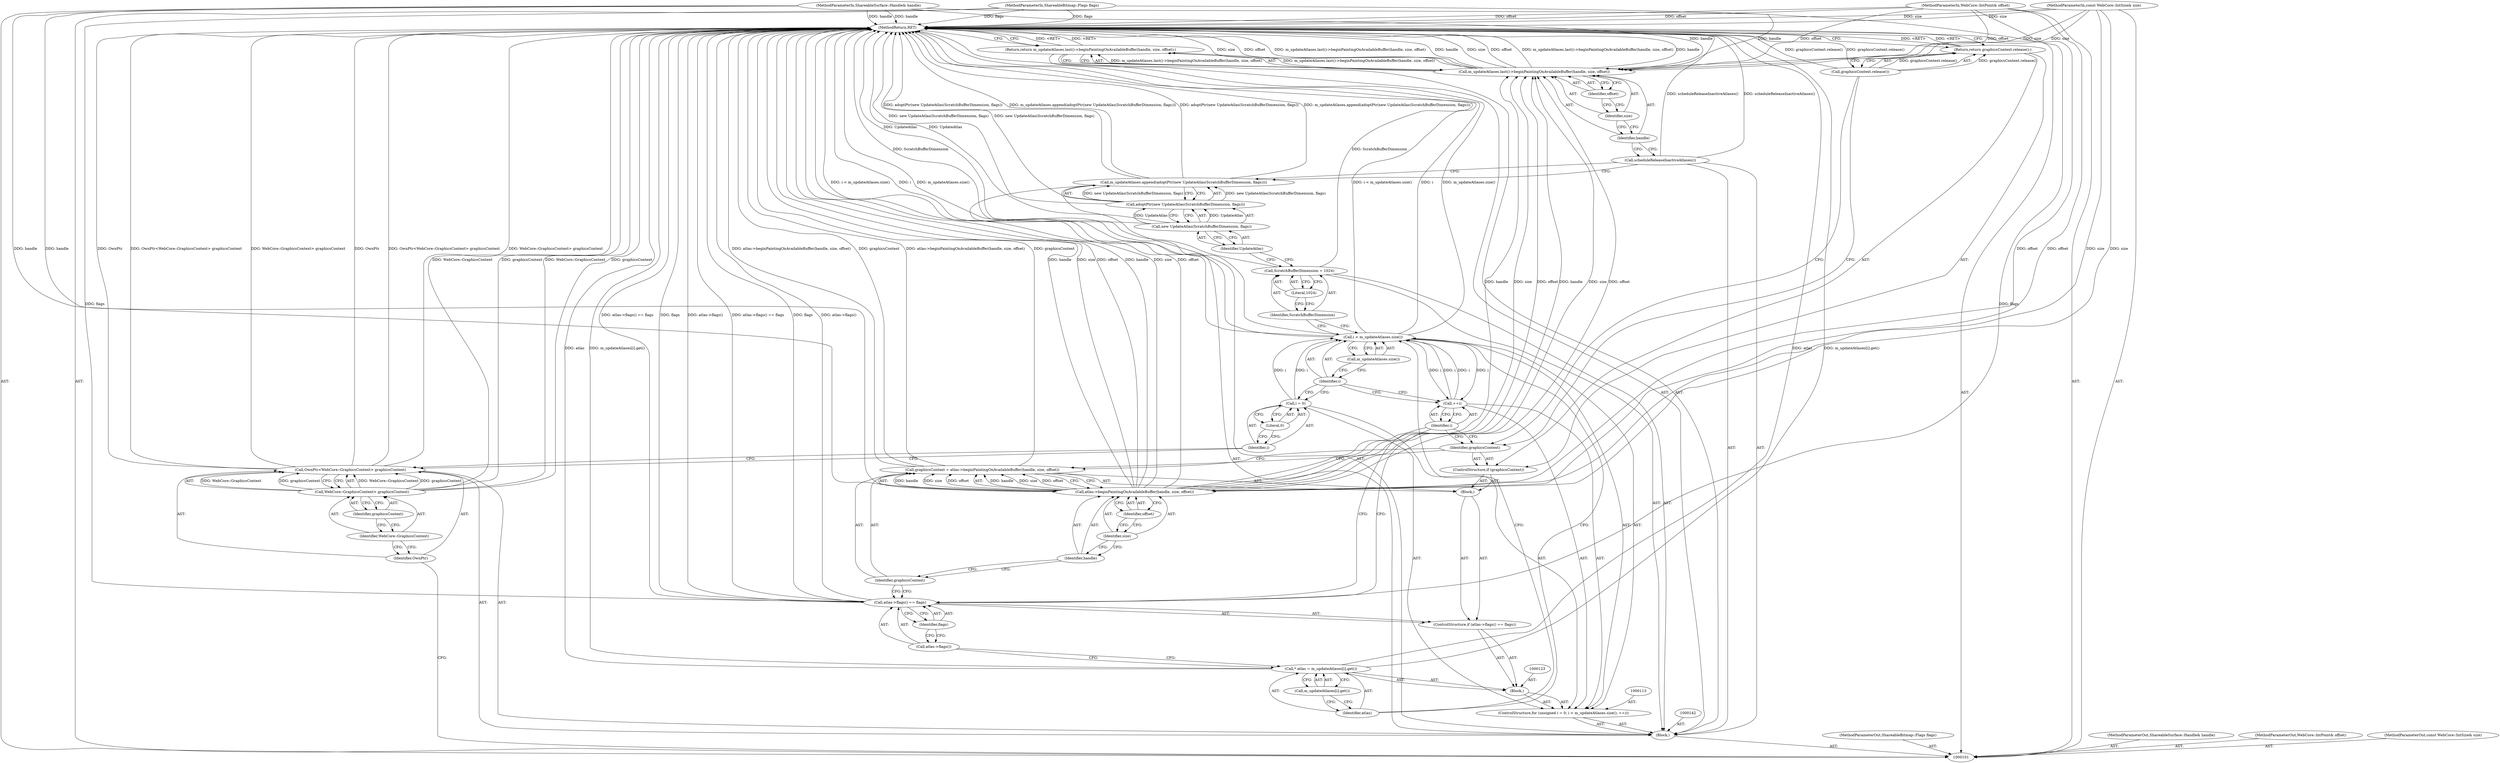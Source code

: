digraph "0_Chrome_d31f450c723ba46b53c1762e51188557447d85fd_0" {
"1000103" [label="(MethodParameterIn,ShareableBitmap::Flags flags)"];
"1000232" [label="(MethodParameterOut,ShareableBitmap::Flags flags)"];
"1000104" [label="(MethodParameterIn,ShareableSurface::Handle& handle)"];
"1000233" [label="(MethodParameterOut,ShareableSurface::Handle& handle)"];
"1000105" [label="(MethodParameterIn,WebCore::IntPoint& offset)"];
"1000234" [label="(MethodParameterOut,WebCore::IntPoint& offset)"];
"1000156" [label="(MethodReturn,RET)"];
"1000102" [label="(MethodParameterIn,const WebCore::IntSize& size)"];
"1000231" [label="(MethodParameterOut,const WebCore::IntSize& size)"];
"1000143" [label="(Call,ScratchBufferDimension = 1024)"];
"1000144" [label="(Identifier,ScratchBufferDimension)"];
"1000145" [label="(Literal,1024)"];
"1000147" [label="(Call,adoptPtr(new UpdateAtlas(ScratchBufferDimension, flags)))"];
"1000148" [label="(Call,new UpdateAtlas(ScratchBufferDimension, flags))"];
"1000149" [label="(Identifier,UpdateAtlas)"];
"1000146" [label="(Call,m_updateAtlases.append(adoptPtr(new UpdateAtlas(ScratchBufferDimension, flags))))"];
"1000150" [label="(Call,scheduleReleaseInactiveAtlases())"];
"1000152" [label="(Call,m_updateAtlases.last()->beginPaintingOnAvailableBuffer(handle, size, offset))"];
"1000151" [label="(Return,return m_updateAtlases.last()->beginPaintingOnAvailableBuffer(handle, size, offset);)"];
"1000153" [label="(Identifier,handle)"];
"1000154" [label="(Identifier,size)"];
"1000155" [label="(Identifier,offset)"];
"1000106" [label="(Block,)"];
"1000109" [label="(Call,WebCore::GraphicsContext> graphicsContext)"];
"1000110" [label="(Identifier,WebCore::GraphicsContext)"];
"1000111" [label="(Identifier,graphicsContext)"];
"1000107" [label="(Call,OwnPtr<WebCore::GraphicsContext> graphicsContext)"];
"1000108" [label="(Identifier,OwnPtr)"];
"1000114" [label="(Call,i = 0)"];
"1000115" [label="(Identifier,i)"];
"1000116" [label="(Literal,0)"];
"1000117" [label="(Call,i < m_updateAtlases.size())"];
"1000118" [label="(Identifier,i)"];
"1000119" [label="(Call,m_updateAtlases.size())"];
"1000112" [label="(ControlStructure,for (unsigned i = 0; i < m_updateAtlases.size(); ++i))"];
"1000120" [label="(Call,++i)"];
"1000121" [label="(Identifier,i)"];
"1000124" [label="(Call,* atlas = m_updateAtlases[i].get())"];
"1000125" [label="(Identifier,atlas)"];
"1000126" [label="(Call,m_updateAtlases[i].get())"];
"1000122" [label="(Block,)"];
"1000128" [label="(Call,atlas->flags() == flags)"];
"1000129" [label="(Call,atlas->flags())"];
"1000130" [label="(Identifier,flags)"];
"1000131" [label="(Block,)"];
"1000127" [label="(ControlStructure,if (atlas->flags() == flags))"];
"1000132" [label="(Call,graphicsContext = atlas->beginPaintingOnAvailableBuffer(handle, size, offset))"];
"1000133" [label="(Identifier,graphicsContext)"];
"1000134" [label="(Call,atlas->beginPaintingOnAvailableBuffer(handle, size, offset))"];
"1000135" [label="(Identifier,handle)"];
"1000136" [label="(Identifier,size)"];
"1000137" [label="(Identifier,offset)"];
"1000138" [label="(ControlStructure,if (graphicsContext))"];
"1000139" [label="(Identifier,graphicsContext)"];
"1000140" [label="(Return,return graphicsContext.release();)"];
"1000141" [label="(Call,graphicsContext.release())"];
"1000103" -> "1000101"  [label="AST: "];
"1000103" -> "1000156"  [label="DDG: flags"];
"1000103" -> "1000128"  [label="DDG: flags"];
"1000232" -> "1000101"  [label="AST: "];
"1000104" -> "1000101"  [label="AST: "];
"1000104" -> "1000156"  [label="DDG: handle"];
"1000104" -> "1000134"  [label="DDG: handle"];
"1000104" -> "1000152"  [label="DDG: handle"];
"1000233" -> "1000101"  [label="AST: "];
"1000105" -> "1000101"  [label="AST: "];
"1000105" -> "1000156"  [label="DDG: offset"];
"1000105" -> "1000134"  [label="DDG: offset"];
"1000105" -> "1000152"  [label="DDG: offset"];
"1000234" -> "1000101"  [label="AST: "];
"1000156" -> "1000101"  [label="AST: "];
"1000156" -> "1000140"  [label="CFG: "];
"1000156" -> "1000151"  [label="CFG: "];
"1000140" -> "1000156"  [label="DDG: <RET>"];
"1000151" -> "1000156"  [label="DDG: <RET>"];
"1000117" -> "1000156"  [label="DDG: i < m_updateAtlases.size()"];
"1000117" -> "1000156"  [label="DDG: i"];
"1000117" -> "1000156"  [label="DDG: m_updateAtlases.size()"];
"1000124" -> "1000156"  [label="DDG: atlas"];
"1000124" -> "1000156"  [label="DDG: m_updateAtlases[i].get()"];
"1000107" -> "1000156"  [label="DDG: OwnPtr"];
"1000107" -> "1000156"  [label="DDG: OwnPtr<WebCore::GraphicsContext> graphicsContext"];
"1000107" -> "1000156"  [label="DDG: WebCore::GraphicsContext> graphicsContext"];
"1000104" -> "1000156"  [label="DDG: handle"];
"1000105" -> "1000156"  [label="DDG: offset"];
"1000152" -> "1000156"  [label="DDG: m_updateAtlases.last()->beginPaintingOnAvailableBuffer(handle, size, offset)"];
"1000152" -> "1000156"  [label="DDG: handle"];
"1000152" -> "1000156"  [label="DDG: size"];
"1000152" -> "1000156"  [label="DDG: offset"];
"1000150" -> "1000156"  [label="DDG: scheduleReleaseInactiveAtlases()"];
"1000128" -> "1000156"  [label="DDG: atlas->flags() == flags"];
"1000128" -> "1000156"  [label="DDG: flags"];
"1000128" -> "1000156"  [label="DDG: atlas->flags()"];
"1000146" -> "1000156"  [label="DDG: m_updateAtlases.append(adoptPtr(new UpdateAtlas(ScratchBufferDimension, flags)))"];
"1000146" -> "1000156"  [label="DDG: adoptPtr(new UpdateAtlas(ScratchBufferDimension, flags))"];
"1000141" -> "1000156"  [label="DDG: graphicsContext.release()"];
"1000103" -> "1000156"  [label="DDG: flags"];
"1000143" -> "1000156"  [label="DDG: ScratchBufferDimension"];
"1000132" -> "1000156"  [label="DDG: atlas->beginPaintingOnAvailableBuffer(handle, size, offset)"];
"1000132" -> "1000156"  [label="DDG: graphicsContext"];
"1000148" -> "1000156"  [label="DDG: UpdateAtlas"];
"1000147" -> "1000156"  [label="DDG: new UpdateAtlas(ScratchBufferDimension, flags)"];
"1000102" -> "1000156"  [label="DDG: size"];
"1000134" -> "1000156"  [label="DDG: handle"];
"1000134" -> "1000156"  [label="DDG: size"];
"1000134" -> "1000156"  [label="DDG: offset"];
"1000109" -> "1000156"  [label="DDG: WebCore::GraphicsContext"];
"1000109" -> "1000156"  [label="DDG: graphicsContext"];
"1000102" -> "1000101"  [label="AST: "];
"1000102" -> "1000156"  [label="DDG: size"];
"1000102" -> "1000134"  [label="DDG: size"];
"1000102" -> "1000152"  [label="DDG: size"];
"1000231" -> "1000101"  [label="AST: "];
"1000143" -> "1000106"  [label="AST: "];
"1000143" -> "1000145"  [label="CFG: "];
"1000144" -> "1000143"  [label="AST: "];
"1000145" -> "1000143"  [label="AST: "];
"1000149" -> "1000143"  [label="CFG: "];
"1000143" -> "1000156"  [label="DDG: ScratchBufferDimension"];
"1000144" -> "1000143"  [label="AST: "];
"1000144" -> "1000117"  [label="CFG: "];
"1000145" -> "1000144"  [label="CFG: "];
"1000145" -> "1000143"  [label="AST: "];
"1000145" -> "1000144"  [label="CFG: "];
"1000143" -> "1000145"  [label="CFG: "];
"1000147" -> "1000146"  [label="AST: "];
"1000147" -> "1000148"  [label="CFG: "];
"1000148" -> "1000147"  [label="AST: "];
"1000146" -> "1000147"  [label="CFG: "];
"1000147" -> "1000156"  [label="DDG: new UpdateAtlas(ScratchBufferDimension, flags)"];
"1000147" -> "1000146"  [label="DDG: new UpdateAtlas(ScratchBufferDimension, flags)"];
"1000148" -> "1000147"  [label="DDG: UpdateAtlas"];
"1000148" -> "1000147"  [label="AST: "];
"1000148" -> "1000149"  [label="CFG: "];
"1000149" -> "1000148"  [label="AST: "];
"1000147" -> "1000148"  [label="CFG: "];
"1000148" -> "1000156"  [label="DDG: UpdateAtlas"];
"1000148" -> "1000147"  [label="DDG: UpdateAtlas"];
"1000149" -> "1000148"  [label="AST: "];
"1000149" -> "1000143"  [label="CFG: "];
"1000148" -> "1000149"  [label="CFG: "];
"1000146" -> "1000106"  [label="AST: "];
"1000146" -> "1000147"  [label="CFG: "];
"1000147" -> "1000146"  [label="AST: "];
"1000150" -> "1000146"  [label="CFG: "];
"1000146" -> "1000156"  [label="DDG: m_updateAtlases.append(adoptPtr(new UpdateAtlas(ScratchBufferDimension, flags)))"];
"1000146" -> "1000156"  [label="DDG: adoptPtr(new UpdateAtlas(ScratchBufferDimension, flags))"];
"1000147" -> "1000146"  [label="DDG: new UpdateAtlas(ScratchBufferDimension, flags)"];
"1000150" -> "1000106"  [label="AST: "];
"1000150" -> "1000146"  [label="CFG: "];
"1000153" -> "1000150"  [label="CFG: "];
"1000150" -> "1000156"  [label="DDG: scheduleReleaseInactiveAtlases()"];
"1000152" -> "1000151"  [label="AST: "];
"1000152" -> "1000155"  [label="CFG: "];
"1000153" -> "1000152"  [label="AST: "];
"1000154" -> "1000152"  [label="AST: "];
"1000155" -> "1000152"  [label="AST: "];
"1000151" -> "1000152"  [label="CFG: "];
"1000152" -> "1000156"  [label="DDG: m_updateAtlases.last()->beginPaintingOnAvailableBuffer(handle, size, offset)"];
"1000152" -> "1000156"  [label="DDG: handle"];
"1000152" -> "1000156"  [label="DDG: size"];
"1000152" -> "1000156"  [label="DDG: offset"];
"1000152" -> "1000151"  [label="DDG: m_updateAtlases.last()->beginPaintingOnAvailableBuffer(handle, size, offset)"];
"1000134" -> "1000152"  [label="DDG: handle"];
"1000134" -> "1000152"  [label="DDG: size"];
"1000134" -> "1000152"  [label="DDG: offset"];
"1000104" -> "1000152"  [label="DDG: handle"];
"1000102" -> "1000152"  [label="DDG: size"];
"1000105" -> "1000152"  [label="DDG: offset"];
"1000151" -> "1000106"  [label="AST: "];
"1000151" -> "1000152"  [label="CFG: "];
"1000152" -> "1000151"  [label="AST: "];
"1000156" -> "1000151"  [label="CFG: "];
"1000151" -> "1000156"  [label="DDG: <RET>"];
"1000152" -> "1000151"  [label="DDG: m_updateAtlases.last()->beginPaintingOnAvailableBuffer(handle, size, offset)"];
"1000153" -> "1000152"  [label="AST: "];
"1000153" -> "1000150"  [label="CFG: "];
"1000154" -> "1000153"  [label="CFG: "];
"1000154" -> "1000152"  [label="AST: "];
"1000154" -> "1000153"  [label="CFG: "];
"1000155" -> "1000154"  [label="CFG: "];
"1000155" -> "1000152"  [label="AST: "];
"1000155" -> "1000154"  [label="CFG: "];
"1000152" -> "1000155"  [label="CFG: "];
"1000106" -> "1000101"  [label="AST: "];
"1000107" -> "1000106"  [label="AST: "];
"1000112" -> "1000106"  [label="AST: "];
"1000142" -> "1000106"  [label="AST: "];
"1000143" -> "1000106"  [label="AST: "];
"1000146" -> "1000106"  [label="AST: "];
"1000150" -> "1000106"  [label="AST: "];
"1000151" -> "1000106"  [label="AST: "];
"1000109" -> "1000107"  [label="AST: "];
"1000109" -> "1000111"  [label="CFG: "];
"1000110" -> "1000109"  [label="AST: "];
"1000111" -> "1000109"  [label="AST: "];
"1000107" -> "1000109"  [label="CFG: "];
"1000109" -> "1000156"  [label="DDG: WebCore::GraphicsContext"];
"1000109" -> "1000156"  [label="DDG: graphicsContext"];
"1000109" -> "1000107"  [label="DDG: WebCore::GraphicsContext"];
"1000109" -> "1000107"  [label="DDG: graphicsContext"];
"1000110" -> "1000109"  [label="AST: "];
"1000110" -> "1000108"  [label="CFG: "];
"1000111" -> "1000110"  [label="CFG: "];
"1000111" -> "1000109"  [label="AST: "];
"1000111" -> "1000110"  [label="CFG: "];
"1000109" -> "1000111"  [label="CFG: "];
"1000107" -> "1000106"  [label="AST: "];
"1000107" -> "1000109"  [label="CFG: "];
"1000108" -> "1000107"  [label="AST: "];
"1000109" -> "1000107"  [label="AST: "];
"1000115" -> "1000107"  [label="CFG: "];
"1000107" -> "1000156"  [label="DDG: OwnPtr"];
"1000107" -> "1000156"  [label="DDG: OwnPtr<WebCore::GraphicsContext> graphicsContext"];
"1000107" -> "1000156"  [label="DDG: WebCore::GraphicsContext> graphicsContext"];
"1000109" -> "1000107"  [label="DDG: WebCore::GraphicsContext"];
"1000109" -> "1000107"  [label="DDG: graphicsContext"];
"1000108" -> "1000107"  [label="AST: "];
"1000108" -> "1000101"  [label="CFG: "];
"1000110" -> "1000108"  [label="CFG: "];
"1000114" -> "1000112"  [label="AST: "];
"1000114" -> "1000116"  [label="CFG: "];
"1000115" -> "1000114"  [label="AST: "];
"1000116" -> "1000114"  [label="AST: "];
"1000118" -> "1000114"  [label="CFG: "];
"1000114" -> "1000117"  [label="DDG: i"];
"1000115" -> "1000114"  [label="AST: "];
"1000115" -> "1000107"  [label="CFG: "];
"1000116" -> "1000115"  [label="CFG: "];
"1000116" -> "1000114"  [label="AST: "];
"1000116" -> "1000115"  [label="CFG: "];
"1000114" -> "1000116"  [label="CFG: "];
"1000117" -> "1000112"  [label="AST: "];
"1000117" -> "1000119"  [label="CFG: "];
"1000118" -> "1000117"  [label="AST: "];
"1000119" -> "1000117"  [label="AST: "];
"1000125" -> "1000117"  [label="CFG: "];
"1000144" -> "1000117"  [label="CFG: "];
"1000117" -> "1000156"  [label="DDG: i < m_updateAtlases.size()"];
"1000117" -> "1000156"  [label="DDG: i"];
"1000117" -> "1000156"  [label="DDG: m_updateAtlases.size()"];
"1000114" -> "1000117"  [label="DDG: i"];
"1000120" -> "1000117"  [label="DDG: i"];
"1000117" -> "1000120"  [label="DDG: i"];
"1000118" -> "1000117"  [label="AST: "];
"1000118" -> "1000114"  [label="CFG: "];
"1000118" -> "1000120"  [label="CFG: "];
"1000119" -> "1000118"  [label="CFG: "];
"1000119" -> "1000117"  [label="AST: "];
"1000119" -> "1000118"  [label="CFG: "];
"1000117" -> "1000119"  [label="CFG: "];
"1000112" -> "1000106"  [label="AST: "];
"1000113" -> "1000112"  [label="AST: "];
"1000114" -> "1000112"  [label="AST: "];
"1000117" -> "1000112"  [label="AST: "];
"1000120" -> "1000112"  [label="AST: "];
"1000122" -> "1000112"  [label="AST: "];
"1000120" -> "1000112"  [label="AST: "];
"1000120" -> "1000121"  [label="CFG: "];
"1000121" -> "1000120"  [label="AST: "];
"1000118" -> "1000120"  [label="CFG: "];
"1000120" -> "1000117"  [label="DDG: i"];
"1000117" -> "1000120"  [label="DDG: i"];
"1000121" -> "1000120"  [label="AST: "];
"1000121" -> "1000139"  [label="CFG: "];
"1000121" -> "1000128"  [label="CFG: "];
"1000120" -> "1000121"  [label="CFG: "];
"1000124" -> "1000122"  [label="AST: "];
"1000124" -> "1000126"  [label="CFG: "];
"1000125" -> "1000124"  [label="AST: "];
"1000126" -> "1000124"  [label="AST: "];
"1000129" -> "1000124"  [label="CFG: "];
"1000124" -> "1000156"  [label="DDG: atlas"];
"1000124" -> "1000156"  [label="DDG: m_updateAtlases[i].get()"];
"1000125" -> "1000124"  [label="AST: "];
"1000125" -> "1000117"  [label="CFG: "];
"1000126" -> "1000125"  [label="CFG: "];
"1000126" -> "1000124"  [label="AST: "];
"1000126" -> "1000125"  [label="CFG: "];
"1000124" -> "1000126"  [label="CFG: "];
"1000122" -> "1000112"  [label="AST: "];
"1000123" -> "1000122"  [label="AST: "];
"1000124" -> "1000122"  [label="AST: "];
"1000127" -> "1000122"  [label="AST: "];
"1000128" -> "1000127"  [label="AST: "];
"1000128" -> "1000130"  [label="CFG: "];
"1000129" -> "1000128"  [label="AST: "];
"1000130" -> "1000128"  [label="AST: "];
"1000133" -> "1000128"  [label="CFG: "];
"1000121" -> "1000128"  [label="CFG: "];
"1000128" -> "1000156"  [label="DDG: atlas->flags() == flags"];
"1000128" -> "1000156"  [label="DDG: flags"];
"1000128" -> "1000156"  [label="DDG: atlas->flags()"];
"1000103" -> "1000128"  [label="DDG: flags"];
"1000129" -> "1000128"  [label="AST: "];
"1000129" -> "1000124"  [label="CFG: "];
"1000130" -> "1000129"  [label="CFG: "];
"1000130" -> "1000128"  [label="AST: "];
"1000130" -> "1000129"  [label="CFG: "];
"1000128" -> "1000130"  [label="CFG: "];
"1000131" -> "1000127"  [label="AST: "];
"1000132" -> "1000131"  [label="AST: "];
"1000138" -> "1000131"  [label="AST: "];
"1000127" -> "1000122"  [label="AST: "];
"1000128" -> "1000127"  [label="AST: "];
"1000131" -> "1000127"  [label="AST: "];
"1000132" -> "1000131"  [label="AST: "];
"1000132" -> "1000134"  [label="CFG: "];
"1000133" -> "1000132"  [label="AST: "];
"1000134" -> "1000132"  [label="AST: "];
"1000139" -> "1000132"  [label="CFG: "];
"1000132" -> "1000156"  [label="DDG: atlas->beginPaintingOnAvailableBuffer(handle, size, offset)"];
"1000132" -> "1000156"  [label="DDG: graphicsContext"];
"1000134" -> "1000132"  [label="DDG: handle"];
"1000134" -> "1000132"  [label="DDG: size"];
"1000134" -> "1000132"  [label="DDG: offset"];
"1000133" -> "1000132"  [label="AST: "];
"1000133" -> "1000128"  [label="CFG: "];
"1000135" -> "1000133"  [label="CFG: "];
"1000134" -> "1000132"  [label="AST: "];
"1000134" -> "1000137"  [label="CFG: "];
"1000135" -> "1000134"  [label="AST: "];
"1000136" -> "1000134"  [label="AST: "];
"1000137" -> "1000134"  [label="AST: "];
"1000132" -> "1000134"  [label="CFG: "];
"1000134" -> "1000156"  [label="DDG: handle"];
"1000134" -> "1000156"  [label="DDG: size"];
"1000134" -> "1000156"  [label="DDG: offset"];
"1000134" -> "1000132"  [label="DDG: handle"];
"1000134" -> "1000132"  [label="DDG: size"];
"1000134" -> "1000132"  [label="DDG: offset"];
"1000104" -> "1000134"  [label="DDG: handle"];
"1000102" -> "1000134"  [label="DDG: size"];
"1000105" -> "1000134"  [label="DDG: offset"];
"1000134" -> "1000152"  [label="DDG: handle"];
"1000134" -> "1000152"  [label="DDG: size"];
"1000134" -> "1000152"  [label="DDG: offset"];
"1000135" -> "1000134"  [label="AST: "];
"1000135" -> "1000133"  [label="CFG: "];
"1000136" -> "1000135"  [label="CFG: "];
"1000136" -> "1000134"  [label="AST: "];
"1000136" -> "1000135"  [label="CFG: "];
"1000137" -> "1000136"  [label="CFG: "];
"1000137" -> "1000134"  [label="AST: "];
"1000137" -> "1000136"  [label="CFG: "];
"1000134" -> "1000137"  [label="CFG: "];
"1000138" -> "1000131"  [label="AST: "];
"1000139" -> "1000138"  [label="AST: "];
"1000140" -> "1000138"  [label="AST: "];
"1000139" -> "1000138"  [label="AST: "];
"1000139" -> "1000132"  [label="CFG: "];
"1000141" -> "1000139"  [label="CFG: "];
"1000121" -> "1000139"  [label="CFG: "];
"1000140" -> "1000138"  [label="AST: "];
"1000140" -> "1000141"  [label="CFG: "];
"1000141" -> "1000140"  [label="AST: "];
"1000156" -> "1000140"  [label="CFG: "];
"1000140" -> "1000156"  [label="DDG: <RET>"];
"1000141" -> "1000140"  [label="DDG: graphicsContext.release()"];
"1000141" -> "1000140"  [label="AST: "];
"1000141" -> "1000139"  [label="CFG: "];
"1000140" -> "1000141"  [label="CFG: "];
"1000141" -> "1000156"  [label="DDG: graphicsContext.release()"];
"1000141" -> "1000140"  [label="DDG: graphicsContext.release()"];
}
